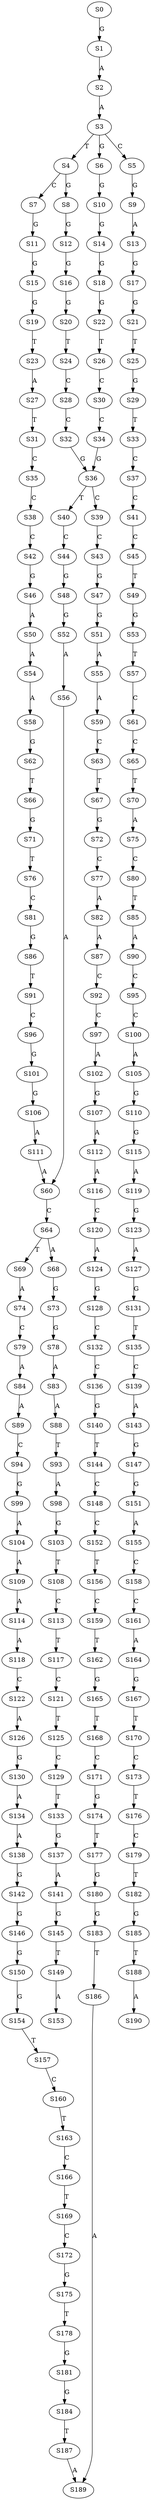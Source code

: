 strict digraph  {
	S0 -> S1 [ label = G ];
	S1 -> S2 [ label = A ];
	S2 -> S3 [ label = A ];
	S3 -> S4 [ label = T ];
	S3 -> S5 [ label = C ];
	S3 -> S6 [ label = G ];
	S4 -> S7 [ label = C ];
	S4 -> S8 [ label = G ];
	S5 -> S9 [ label = G ];
	S6 -> S10 [ label = G ];
	S7 -> S11 [ label = G ];
	S8 -> S12 [ label = G ];
	S9 -> S13 [ label = A ];
	S10 -> S14 [ label = G ];
	S11 -> S15 [ label = G ];
	S12 -> S16 [ label = G ];
	S13 -> S17 [ label = G ];
	S14 -> S18 [ label = G ];
	S15 -> S19 [ label = G ];
	S16 -> S20 [ label = G ];
	S17 -> S21 [ label = G ];
	S18 -> S22 [ label = G ];
	S19 -> S23 [ label = T ];
	S20 -> S24 [ label = T ];
	S21 -> S25 [ label = T ];
	S22 -> S26 [ label = T ];
	S23 -> S27 [ label = A ];
	S24 -> S28 [ label = C ];
	S25 -> S29 [ label = G ];
	S26 -> S30 [ label = C ];
	S27 -> S31 [ label = T ];
	S28 -> S32 [ label = C ];
	S29 -> S33 [ label = T ];
	S30 -> S34 [ label = C ];
	S31 -> S35 [ label = C ];
	S32 -> S36 [ label = G ];
	S33 -> S37 [ label = C ];
	S34 -> S36 [ label = G ];
	S35 -> S38 [ label = C ];
	S36 -> S39 [ label = C ];
	S36 -> S40 [ label = T ];
	S37 -> S41 [ label = C ];
	S38 -> S42 [ label = C ];
	S39 -> S43 [ label = C ];
	S40 -> S44 [ label = C ];
	S41 -> S45 [ label = C ];
	S42 -> S46 [ label = G ];
	S43 -> S47 [ label = G ];
	S44 -> S48 [ label = G ];
	S45 -> S49 [ label = T ];
	S46 -> S50 [ label = A ];
	S47 -> S51 [ label = G ];
	S48 -> S52 [ label = G ];
	S49 -> S53 [ label = G ];
	S50 -> S54 [ label = A ];
	S51 -> S55 [ label = A ];
	S52 -> S56 [ label = A ];
	S53 -> S57 [ label = T ];
	S54 -> S58 [ label = A ];
	S55 -> S59 [ label = A ];
	S56 -> S60 [ label = A ];
	S57 -> S61 [ label = C ];
	S58 -> S62 [ label = G ];
	S59 -> S63 [ label = C ];
	S60 -> S64 [ label = C ];
	S61 -> S65 [ label = C ];
	S62 -> S66 [ label = T ];
	S63 -> S67 [ label = T ];
	S64 -> S68 [ label = A ];
	S64 -> S69 [ label = T ];
	S65 -> S70 [ label = T ];
	S66 -> S71 [ label = G ];
	S67 -> S72 [ label = G ];
	S68 -> S73 [ label = G ];
	S69 -> S74 [ label = A ];
	S70 -> S75 [ label = A ];
	S71 -> S76 [ label = T ];
	S72 -> S77 [ label = C ];
	S73 -> S78 [ label = G ];
	S74 -> S79 [ label = C ];
	S75 -> S80 [ label = C ];
	S76 -> S81 [ label = C ];
	S77 -> S82 [ label = A ];
	S78 -> S83 [ label = A ];
	S79 -> S84 [ label = A ];
	S80 -> S85 [ label = T ];
	S81 -> S86 [ label = G ];
	S82 -> S87 [ label = A ];
	S83 -> S88 [ label = A ];
	S84 -> S89 [ label = A ];
	S85 -> S90 [ label = A ];
	S86 -> S91 [ label = T ];
	S87 -> S92 [ label = C ];
	S88 -> S93 [ label = T ];
	S89 -> S94 [ label = C ];
	S90 -> S95 [ label = C ];
	S91 -> S96 [ label = C ];
	S92 -> S97 [ label = C ];
	S93 -> S98 [ label = A ];
	S94 -> S99 [ label = G ];
	S95 -> S100 [ label = C ];
	S96 -> S101 [ label = G ];
	S97 -> S102 [ label = A ];
	S98 -> S103 [ label = G ];
	S99 -> S104 [ label = A ];
	S100 -> S105 [ label = A ];
	S101 -> S106 [ label = G ];
	S102 -> S107 [ label = G ];
	S103 -> S108 [ label = T ];
	S104 -> S109 [ label = A ];
	S105 -> S110 [ label = G ];
	S106 -> S111 [ label = A ];
	S107 -> S112 [ label = A ];
	S108 -> S113 [ label = C ];
	S109 -> S114 [ label = A ];
	S110 -> S115 [ label = G ];
	S111 -> S60 [ label = A ];
	S112 -> S116 [ label = A ];
	S113 -> S117 [ label = T ];
	S114 -> S118 [ label = A ];
	S115 -> S119 [ label = A ];
	S116 -> S120 [ label = C ];
	S117 -> S121 [ label = C ];
	S118 -> S122 [ label = C ];
	S119 -> S123 [ label = G ];
	S120 -> S124 [ label = A ];
	S121 -> S125 [ label = T ];
	S122 -> S126 [ label = A ];
	S123 -> S127 [ label = A ];
	S124 -> S128 [ label = G ];
	S125 -> S129 [ label = C ];
	S126 -> S130 [ label = G ];
	S127 -> S131 [ label = G ];
	S128 -> S132 [ label = C ];
	S129 -> S133 [ label = T ];
	S130 -> S134 [ label = A ];
	S131 -> S135 [ label = T ];
	S132 -> S136 [ label = C ];
	S133 -> S137 [ label = G ];
	S134 -> S138 [ label = A ];
	S135 -> S139 [ label = C ];
	S136 -> S140 [ label = G ];
	S137 -> S141 [ label = A ];
	S138 -> S142 [ label = G ];
	S139 -> S143 [ label = A ];
	S140 -> S144 [ label = T ];
	S141 -> S145 [ label = G ];
	S142 -> S146 [ label = G ];
	S143 -> S147 [ label = G ];
	S144 -> S148 [ label = C ];
	S145 -> S149 [ label = T ];
	S146 -> S150 [ label = G ];
	S147 -> S151 [ label = G ];
	S148 -> S152 [ label = C ];
	S149 -> S153 [ label = A ];
	S150 -> S154 [ label = G ];
	S151 -> S155 [ label = A ];
	S152 -> S156 [ label = T ];
	S154 -> S157 [ label = T ];
	S155 -> S158 [ label = C ];
	S156 -> S159 [ label = C ];
	S157 -> S160 [ label = C ];
	S158 -> S161 [ label = C ];
	S159 -> S162 [ label = T ];
	S160 -> S163 [ label = T ];
	S161 -> S164 [ label = A ];
	S162 -> S165 [ label = G ];
	S163 -> S166 [ label = C ];
	S164 -> S167 [ label = G ];
	S165 -> S168 [ label = T ];
	S166 -> S169 [ label = T ];
	S167 -> S170 [ label = T ];
	S168 -> S171 [ label = C ];
	S169 -> S172 [ label = C ];
	S170 -> S173 [ label = C ];
	S171 -> S174 [ label = G ];
	S172 -> S175 [ label = G ];
	S173 -> S176 [ label = T ];
	S174 -> S177 [ label = T ];
	S175 -> S178 [ label = T ];
	S176 -> S179 [ label = C ];
	S177 -> S180 [ label = G ];
	S178 -> S181 [ label = G ];
	S179 -> S182 [ label = T ];
	S180 -> S183 [ label = G ];
	S181 -> S184 [ label = G ];
	S182 -> S185 [ label = G ];
	S183 -> S186 [ label = T ];
	S184 -> S187 [ label = T ];
	S185 -> S188 [ label = T ];
	S186 -> S189 [ label = A ];
	S187 -> S189 [ label = A ];
	S188 -> S190 [ label = A ];
}
